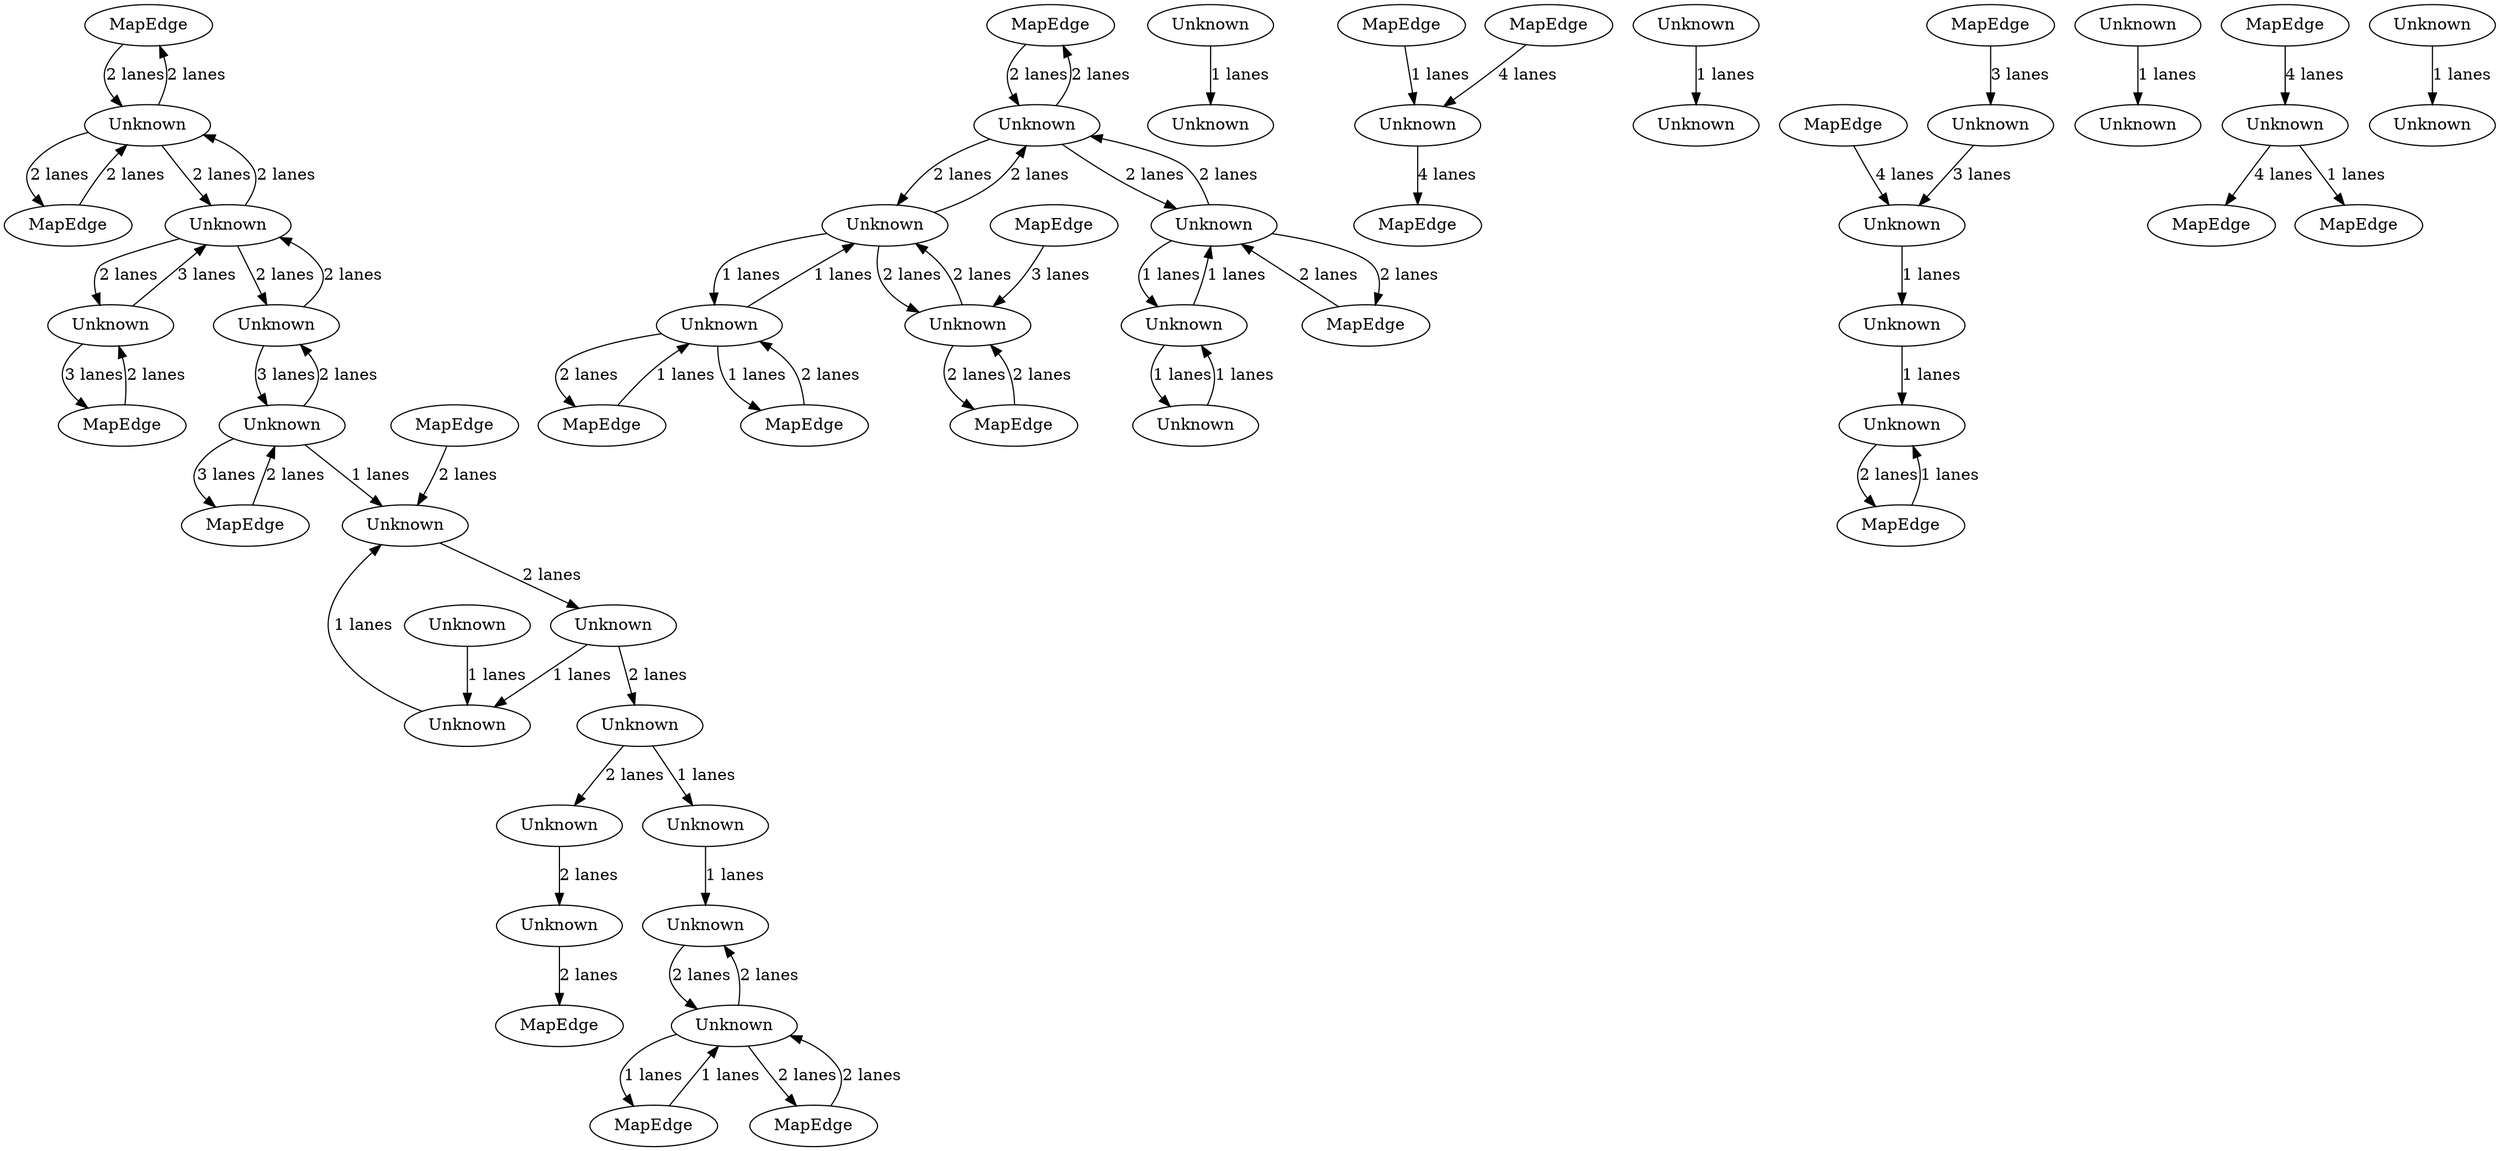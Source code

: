 digraph {
    0 [ label = "MapEdge" ]
    1 [ label = "MapEdge" ]
    2 [ label = "MapEdge" ]
    3 [ label = "MapEdge" ]
    4 [ label = "MapEdge" ]
    5 [ label = "Unknown" ]
    6 [ label = "Unknown" ]
    7 [ label = "Unknown" ]
    8 [ label = "Unknown" ]
    9 [ label = "MapEdge" ]
    10 [ label = "MapEdge" ]
    11 [ label = "MapEdge" ]
    12 [ label = "Unknown" ]
    13 [ label = "Unknown" ]
    14 [ label = "MapEdge" ]
    15 [ label = "Unknown" ]
    16 [ label = "Unknown" ]
    17 [ label = "Unknown" ]
    18 [ label = "Unknown" ]
    19 [ label = "MapEdge" ]
    20 [ label = "MapEdge" ]
    21 [ label = "Unknown" ]
    22 [ label = "Unknown" ]
    23 [ label = "Unknown" ]
    24 [ label = "MapEdge" ]
    25 [ label = "Unknown" ]
    26 [ label = "Unknown" ]
    27 [ label = "Unknown" ]
    28 [ label = "MapEdge" ]
    29 [ label = "MapEdge" ]
    30 [ label = "MapEdge" ]
    31 [ label = "MapEdge" ]
    32 [ label = "Unknown" ]
    33 [ label = "Unknown" ]
    34 [ label = "Unknown" ]
    35 [ label = "Unknown" ]
    36 [ label = "Unknown" ]
    37 [ label = "Unknown" ]
    38 [ label = "MapEdge" ]
    39 [ label = "Unknown" ]
    40 [ label = "Unknown" ]
    41 [ label = "Unknown" ]
    42 [ label = "Unknown" ]
    43 [ label = "Unknown" ]
    44 [ label = "Unknown" ]
    45 [ label = "Unknown" ]
    46 [ label = "Unknown" ]
    47 [ label = "Unknown" ]
    48 [ label = "Unknown" ]
    49 [ label = "Unknown" ]
    50 [ label = "Unknown" ]
    51 [ label = "Unknown" ]
    52 [ label = "Unknown" ]
    53 [ label = "MapEdge" ]
    54 [ label = "MapEdge" ]
    55 [ label = "MapEdge" ]
    56 [ label = "MapEdge" ]
    57 [ label = "MapEdge" ]
    58 [ label = "MapEdge" ]
    26 -> 31 [ label = "1 lanes" ]
    16 -> 9 [ label = "4 lanes" ]
    41 -> 57 [ label = "2 lanes" ]
    57 -> 41 [ label = "1 lanes" ]
    24 -> 26 [ label = "4 lanes" ]
    22 -> 40 [ label = "1 lanes" ]
    18 -> 19 [ label = "3 lanes" ]
    19 -> 18 [ label = "2 lanes" ]
    30 -> 21 [ label = "3 lanes" ]
    26 -> 28 [ label = "4 lanes" ]
    29 -> 32 [ label = "1 lanes" ]
    32 -> 29 [ label = "1 lanes" ]
    0 -> 5 [ label = "2 lanes" ]
    5 -> 0 [ label = "2 lanes" ]
    58 -> 37 [ label = "3 lanes" ]
    33 -> 34 [ label = "2 lanes" ]
    34 -> 33 [ label = "2 lanes" ]
    34 -> 37 [ label = "2 lanes" ]
    37 -> 34 [ label = "2 lanes" ]
    37 -> 38 [ label = "2 lanes" ]
    38 -> 37 [ label = "2 lanes" ]
    43 -> 44 [ label = "1 lanes" ]
    44 -> 43 [ label = "1 lanes" ]
    7 -> 34 [ label = "1 lanes" ]
    34 -> 7 [ label = "1 lanes" ]
    27 -> 12 [ label = "2 lanes" ]
    7 -> 4 [ label = "2 lanes" ]
    4 -> 7 [ label = "1 lanes" ]
    39 -> 35 [ label = "1 lanes" ]
    45 -> 50 [ label = "3 lanes" ]
    50 -> 45 [ label = "2 lanes" ]
    50 -> 56 [ label = "3 lanes" ]
    56 -> 50 [ label = "2 lanes" ]
    40 -> 41 [ label = "1 lanes" ]
    21 -> 22 [ label = "3 lanes" ]
    12 -> 2 [ label = "2 lanes" ]
    11 -> 16 [ label = "1 lanes" ]
    10 -> 7 [ label = "2 lanes" ]
    7 -> 10 [ label = "1 lanes" ]
    36 -> 39 [ label = "1 lanes" ]
    32 -> 54 [ label = "2 lanes" ]
    54 -> 32 [ label = "2 lanes" ]
    3 -> 5 [ label = "2 lanes" ]
    5 -> 3 [ label = "2 lanes" ]
    1 -> 33 [ label = "2 lanes" ]
    33 -> 1 [ label = "2 lanes" ]
    33 -> 42 [ label = "2 lanes" ]
    42 -> 33 [ label = "2 lanes" ]
    42 -> 55 [ label = "2 lanes" ]
    55 -> 42 [ label = "2 lanes" ]
    36 -> 27 [ label = "2 lanes" ]
    46 -> 36 [ label = "2 lanes" ]
    52 -> 46 [ label = "2 lanes" ]
    47 -> 52 [ label = "1 lanes" ]
    51 -> 47 [ label = "1 lanes" ]
    46 -> 47 [ label = "1 lanes" ]
    53 -> 52 [ label = "2 lanes" ]
    5 -> 17 [ label = "2 lanes" ]
    17 -> 5 [ label = "2 lanes" ]
    20 -> 22 [ label = "4 lanes" ]
    17 -> 45 [ label = "2 lanes" ]
    45 -> 17 [ label = "2 lanes" ]
    17 -> 18 [ label = "2 lanes" ]
    18 -> 17 [ label = "3 lanes" ]
    25 -> 23 [ label = "1 lanes" ]
    15 -> 13 [ label = "1 lanes" ]
    8 -> 6 [ label = "1 lanes" ]
    14 -> 16 [ label = "4 lanes" ]
    42 -> 43 [ label = "1 lanes" ]
    43 -> 42 [ label = "1 lanes" ]
    48 -> 49 [ label = "1 lanes" ]
    32 -> 35 [ label = "2 lanes" ]
    35 -> 32 [ label = "2 lanes" ]
    50 -> 52 [ label = "1 lanes" ]
}
